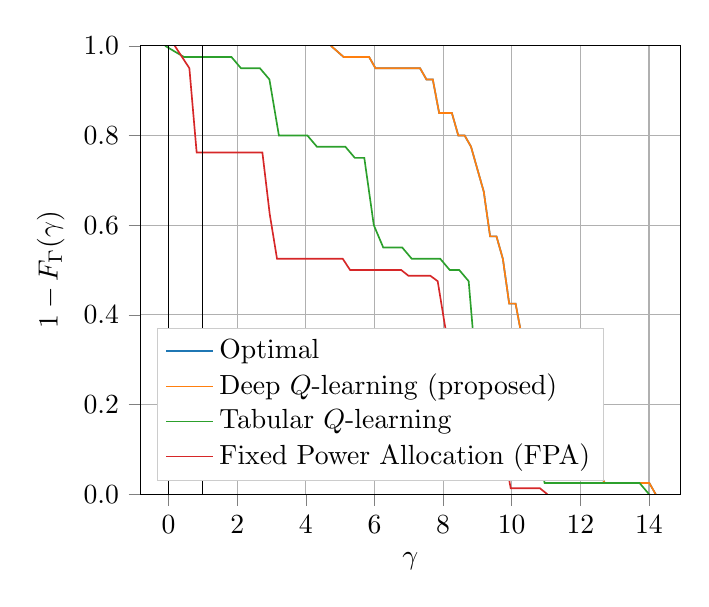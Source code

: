 % This file was created by matplotlib2tikz v0.6.18.
\begin{tikzpicture}

\definecolor{color0}{rgb}{0.122,0.467,0.706}
\definecolor{color1}{rgb}{1,0.498,0.055}
\definecolor{color2}{rgb}{0.173,0.627,0.173}
\definecolor{color3}{rgb}{0.839,0.153,0.157}

\begin{axis}[
legend cell align={left},
legend entries={{Optimal},{Deep $Q$-learning (proposed)},{Tabular $Q$-learning},{Fixed Power Allocation (FPA)}},
legend style={at={(0.03,0.03)}, anchor=south west, draw=white!80.0!black},
tick align=outside,
tick pos=left,
x grid style={white!69.02!black},
xlabel={$\gamma$},
xmajorgrids,
xmin=-0.819, xmax=14.909,
xtick={-2,0,2,4,6,8,10,12,14,16},
xticklabels={$-2$,$0$,$2$,$4$,$6$,$8$,$10$,$12$,$14$,$16$},
y grid style={white!69.02!black},
ylabel={$1 - F_\Gamma(\gamma)$},
ymajorgrids,
ymin=0, ymax=1,
ytick={0,0.2,0.4,0.6,0.8,1},
yticklabels={$0.0$,$0.2$,$0.4$,$0.6$,$0.8$,$1.0$}
]
\addlegendimage{no markers, color0}
\addlegendimage{no markers, color1}
\addlegendimage{no markers, color2}
\addlegendimage{no markers, color3}
\addplot [semithick, color0]
table [row sep=\\]{%
4.731	1 \\
5.102	0.975 \\
5.287	0.975 \\
5.473	0.975 \\
5.658	0.975 \\
5.844	0.975 \\
6.029	0.95 \\
6.215	0.95 \\
6.401	0.95 \\
6.586	0.95 \\
6.772	0.95 \\
6.957	0.95 \\
7.143	0.95 \\
7.328	0.95 \\
7.514	0.925 \\
7.699	0.925 \\
7.885	0.85 \\
8.071	0.85 \\
8.256	0.85 \\
8.442	0.8 \\
8.627	0.8 \\
8.813	0.775 \\
8.998	0.725 \\
9.184	0.675 \\
9.37	0.575 \\
9.555	0.575 \\
9.741	0.525 \\
9.926	0.425 \\
10.112	0.425 \\
10.297	0.35 \\
10.483	0.325 \\
10.668	0.2 \\
10.854	0.2 \\
11.04	0.15 \\
11.225	0.1 \\
11.411	0.075 \\
11.596	0.075 \\
11.782	0.075 \\
11.967	0.075 \\
12.153	0.05 \\
12.338	0.05 \\
12.524	0.05 \\
12.71	0.025 \\
12.895	0.025 \\
13.081	0.025 \\
13.266	0.025 \\
13.452	0.025 \\
13.637	0.025 \\
13.823	0.025 \\
14.008	0.025 \\
14.194	-2.22e-16 \\
};
\addplot [semithick, color1]
table [row sep=\\]{%
4.731	1 \\
5.102	0.975 \\
5.287	0.975 \\
5.473	0.975 \\
5.658	0.975 \\
5.844	0.975 \\
6.029	0.95 \\
6.215	0.95 \\
6.401	0.95 \\
6.586	0.95 \\
6.772	0.95 \\
6.957	0.95 \\
7.143	0.95 \\
7.328	0.95 \\
7.514	0.925 \\
7.699	0.925 \\
7.885	0.85 \\
8.071	0.85 \\
8.256	0.85 \\
8.442	0.8 \\
8.627	0.8 \\
8.813	0.775 \\
8.998	0.725 \\
9.184	0.675 \\
9.37	0.575 \\
9.555	0.575 \\
9.741	0.525 \\
9.926	0.425 \\
10.112	0.425 \\
10.297	0.35 \\
10.483	0.325 \\
10.668	0.2 \\
10.854	0.2 \\
11.04	0.15 \\
11.225	0.1 \\
11.411	0.075 \\
11.596	0.075 \\
11.782	0.075 \\
11.967	0.075 \\
12.153	0.05 \\
12.338	0.05 \\
12.524	0.05 \\
12.71	0.025 \\
12.895	0.025 \\
13.081	0.025 \\
13.266	0.025 \\
13.452	0.025 \\
13.637	0.025 \\
13.823	0.025 \\
14.008	0.025 \\
14.194	-2.22e-16 \\
};
\addplot [semithick, color2]
table [row sep=\\]{%
-0.104	1 \\
0.449	0.975 \\
0.725	0.975 \\
1.002	0.975 \\
1.278	0.975 \\
1.555	0.975 \\
1.832	0.975 \\
2.108	0.95 \\
2.385	0.95 \\
2.661	0.95 \\
2.938	0.925 \\
3.214	0.8 \\
3.491	0.8 \\
3.767	0.8 \\
4.044	0.8 \\
4.321	0.775 \\
4.597	0.775 \\
4.874	0.775 \\
5.15	0.775 \\
5.427	0.75 \\
5.703	0.75 \\
5.98	0.6 \\
6.256	0.55 \\
6.533	0.55 \\
6.809	0.55 \\
7.086	0.525 \\
7.363	0.525 \\
7.639	0.525 \\
7.916	0.525 \\
8.192	0.5 \\
8.469	0.5 \\
8.745	0.475 \\
9.022	0.225 \\
9.298	0.2 \\
9.575	0.175 \\
9.852	0.175 \\
10.128	0.15 \\
10.405	0.15 \\
10.681	0.125 \\
10.958	0.025 \\
11.234	0.025 \\
11.511	0.025 \\
11.787	0.025 \\
12.064	0.025 \\
12.341	0.025 \\
12.617	0.025 \\
12.894	0.025 \\
13.17	0.025 \\
13.447	0.025 \\
13.723	0.025 \\
14.0	-2.22e-16 \\
};
\addplot [semithick, color3]
table [row sep=\\]{%
0.179	1 \\
0.605	0.95 \\
0.817	0.762 \\
1.03	0.762 \\
1.243	0.762 \\
1.456	0.762 \\
1.669	0.762 \\
1.882	0.762 \\
2.095	0.762 \\
2.307	0.762 \\
2.52	0.762 \\
2.733	0.762 \\
2.946	0.625 \\
3.159	0.525 \\
3.372	0.525 \\
3.585	0.525 \\
3.798	0.525 \\
4.01	0.525 \\
4.223	0.525 \\
4.436	0.525 \\
4.649	0.525 \\
4.862	0.525 \\
5.075	0.525 \\
5.288	0.5 \\
5.501	0.5 \\
5.713	0.5 \\
5.926	0.5 \\
6.139	0.5 \\
6.352	0.5 \\
6.565	0.5 \\
6.778	0.5 \\
6.991	0.487 \\
7.204	0.487 \\
7.416	0.487 \\
7.629	0.487 \\
7.842	0.475 \\
8.055	0.375 \\
8.268	0.3 \\
8.481	0.275 \\
8.694	0.275 \\
8.907	0.263 \\
9.119	0.263 \\
9.332	0.263 \\
9.545	0.263 \\
9.758	0.1 \\
9.971	0.013 \\
10.184	0.013 \\
10.397	0.013 \\
10.609	0.013 \\
10.822	0.013 \\
11.035	0 \\
};
\path [draw=black, fill opacity=0] (axis cs:0,0)
--(axis cs:0,1);

\path [draw=black, fill opacity=0] (axis cs:1,0)
--(axis cs:1,1);

\path [draw=black, fill opacity=0] (axis cs:-0.819,0)
--(axis cs:14.909,0);

\path [draw=black, fill opacity=0] (axis cs:-0.819,1)
--(axis cs:14.909,1);

\end{axis}

\end{tikzpicture}